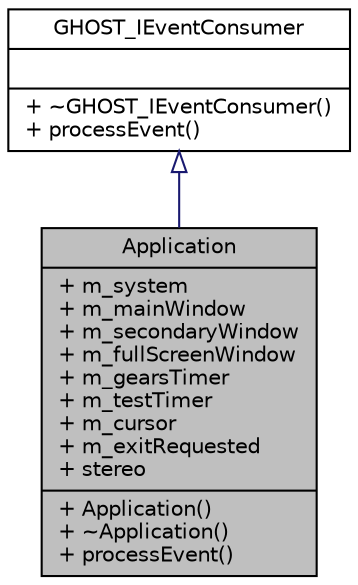 digraph G
{
  edge [fontname="Helvetica",fontsize="10",labelfontname="Helvetica",labelfontsize="10"];
  node [fontname="Helvetica",fontsize="10",shape=record];
  Node1 [label="{Application\n|+ m_system\l+ m_mainWindow\l+ m_secondaryWindow\l+ m_fullScreenWindow\l+ m_gearsTimer\l+ m_testTimer\l+ m_cursor\l+ m_exitRequested\l+ stereo\l|+ Application()\l+ ~Application()\l+ processEvent()\l}",height=0.2,width=0.4,color="black", fillcolor="grey75", style="filled" fontcolor="black"];
  Node2 -> Node1 [dir=back,color="midnightblue",fontsize="10",style="solid",arrowtail="empty",fontname="Helvetica"];
  Node2 [label="{GHOST_IEventConsumer\n||+ ~GHOST_IEventConsumer()\l+ processEvent()\l}",height=0.2,width=0.4,color="black", fillcolor="white", style="filled",URL="$de/d83/classGHOST__IEventConsumer.html"];
}
